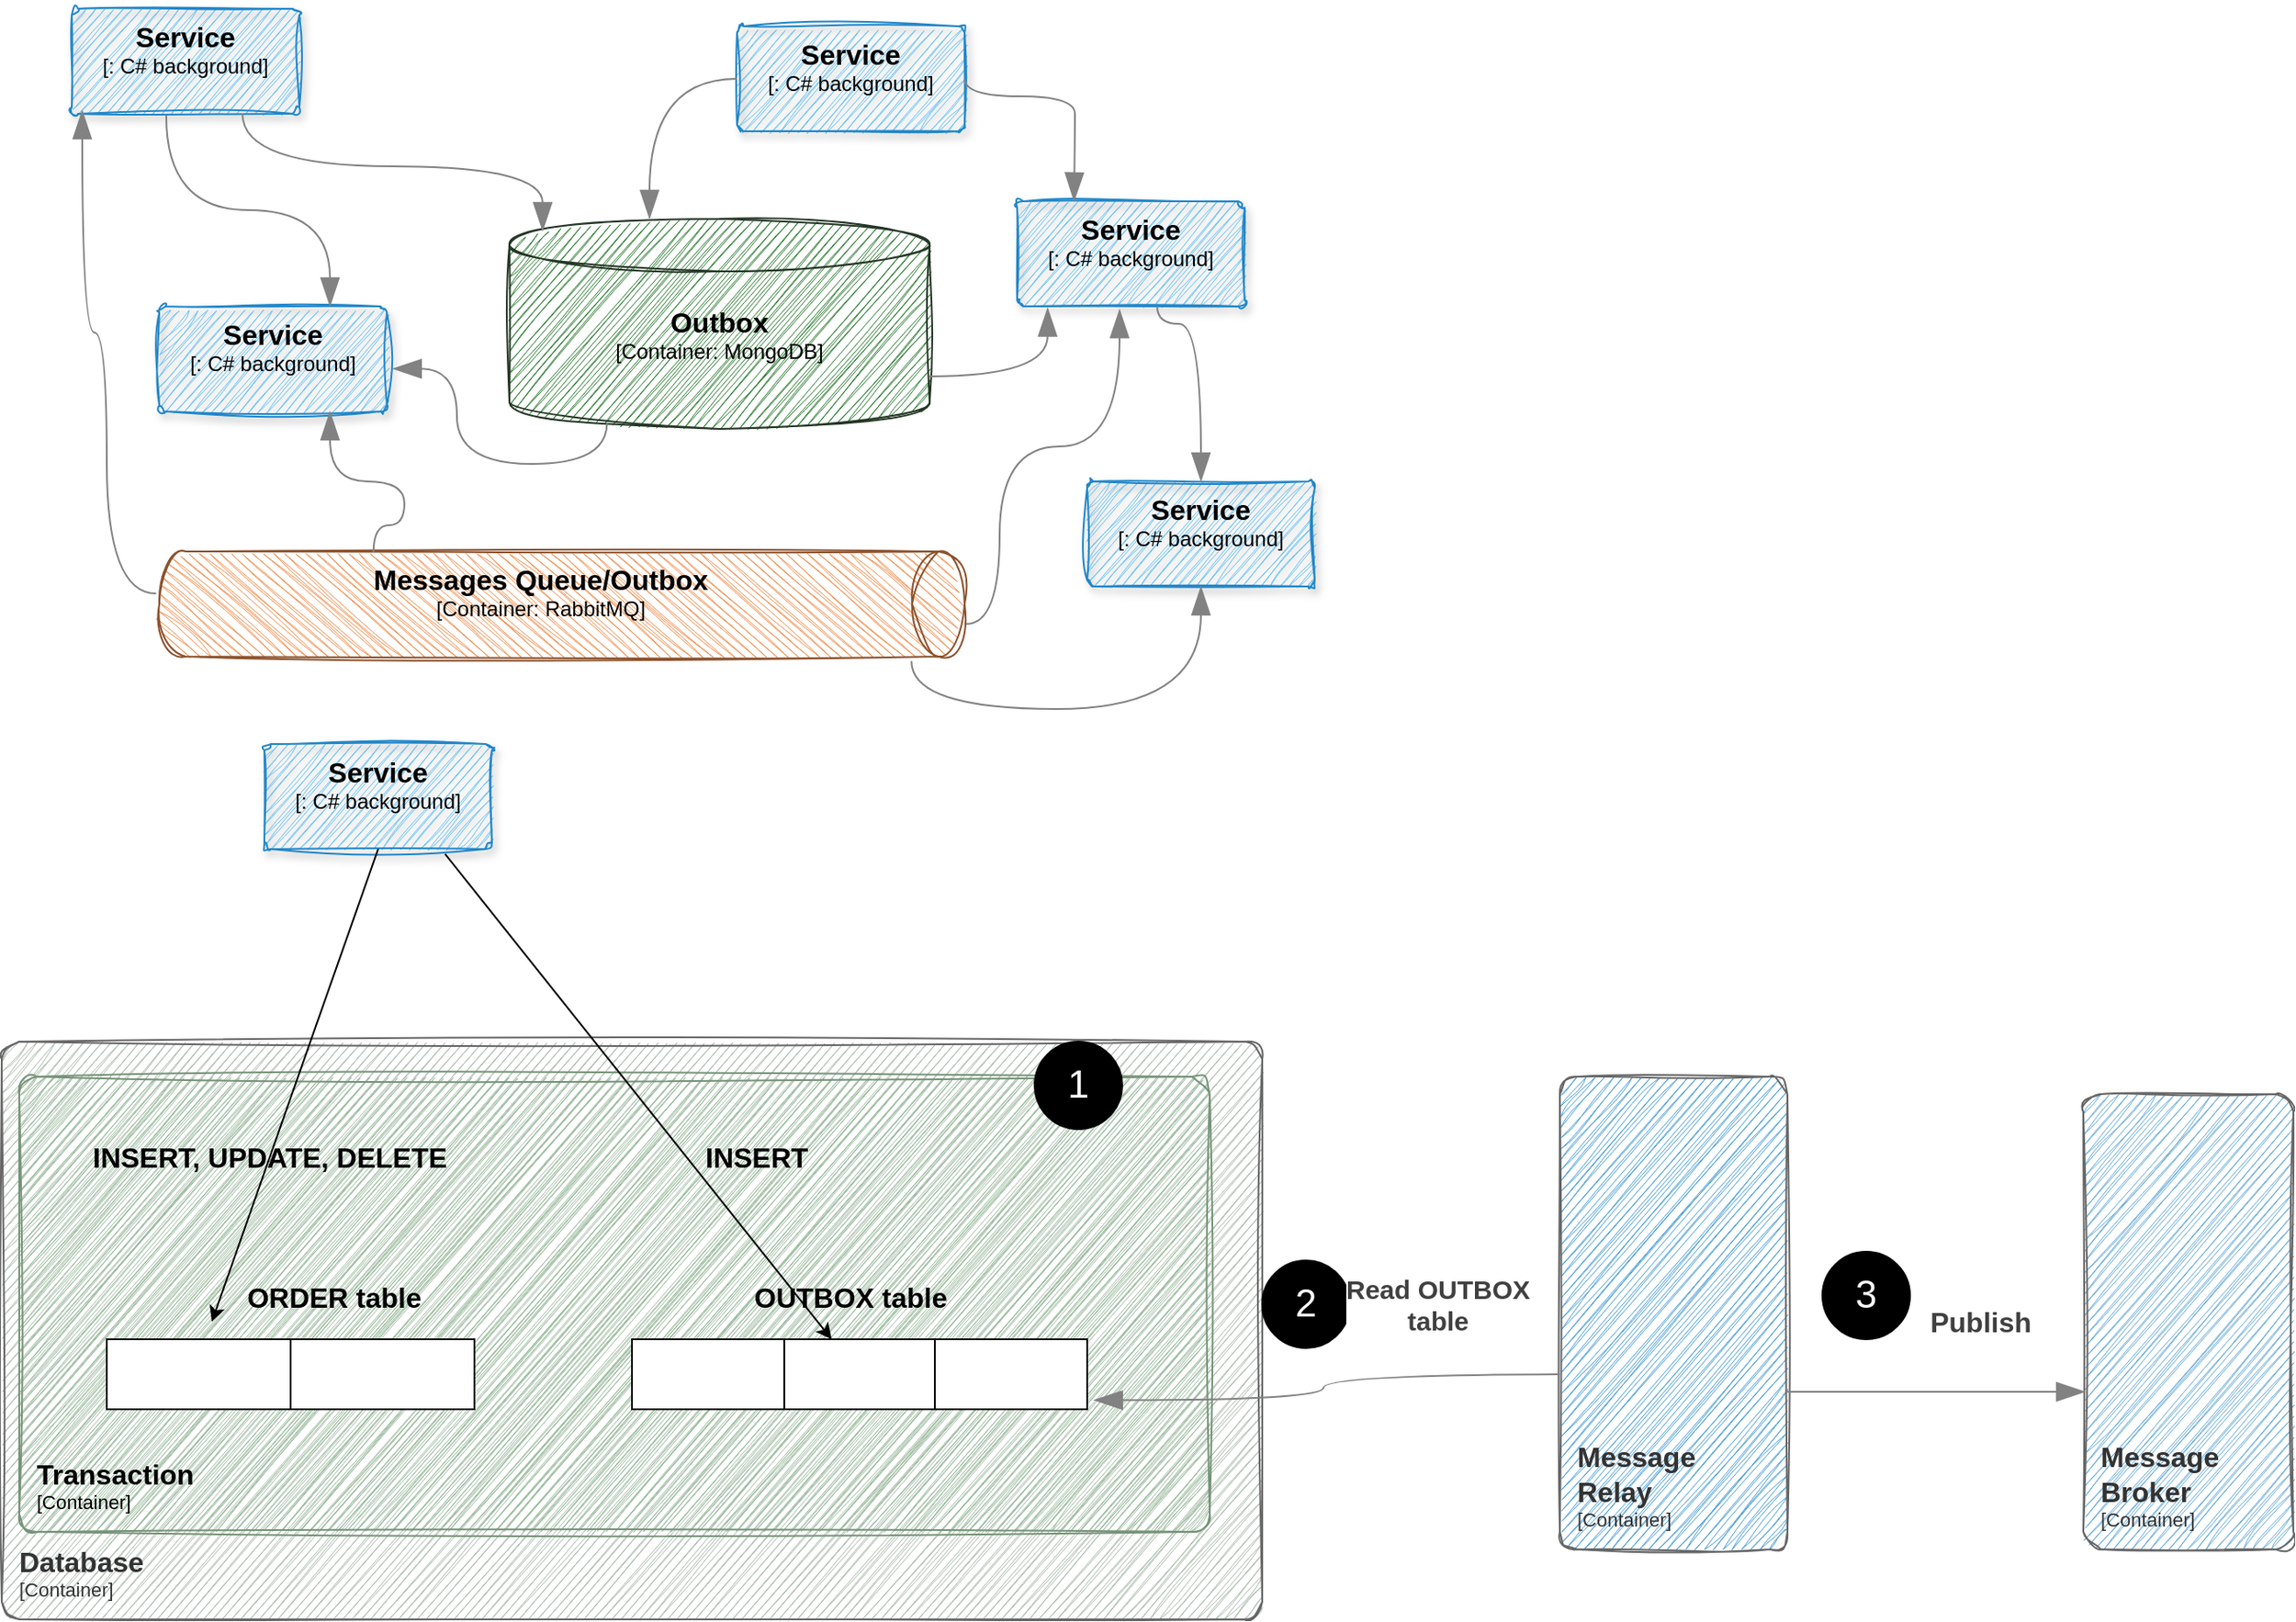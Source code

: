 <mxfile version="24.4.13" type="device">
  <diagram name="Page-1" id="jp84wiX7xe1HpqXk9hhP">
    <mxGraphModel dx="2435" dy="2863" grid="1" gridSize="10" guides="1" tooltips="1" connect="1" arrows="1" fold="1" page="1" pageScale="1" pageWidth="850" pageHeight="1100" math="0" shadow="0">
      <root>
        <mxCell id="0" />
        <mxCell id="1" parent="0" />
        <object placeholders="1" c4Name="Messages Queue/Outbox" c4Type="Container" c4Technology="RabbitMQ" c4Description="" label="&lt;font style=&quot;font-size: 16px&quot;&gt;&lt;b&gt;%c4Name%&lt;/b&gt;&lt;/font&gt;&lt;div&gt;[%c4Type%:&amp;nbsp;%c4Technology%]&lt;/div&gt;&lt;br&gt;&lt;div&gt;&lt;font style=&quot;font-size: 11px&quot;&gt;&lt;font&gt;%c4Description%&lt;/font&gt;&lt;/font&gt;&lt;/div&gt;" id="cbHOGmEnmN4e4WHKEx2--1">
          <mxCell style="shape=cylinder3;size=15;direction=south;whiteSpace=wrap;html=1;boundedLbl=1;rounded=0;labelBackgroundColor=none;fillColor=#ef8e4e;fontSize=12;fontColor=#000000;align=center;strokeColor=#8b522d;metaEdit=1;points=[[0.5,0,0],[1,0.25,0],[1,0.5,0],[1,0.75,0],[0.5,1,0],[0,0.75,0],[0,0.5,0],[0,0.25,0]];resizable=1;sketch=1;curveFitting=1;jiggle=2;" vertex="1" parent="1">
            <mxGeometry x="100" y="580" width="460" height="60" as="geometry" />
          </mxCell>
        </object>
        <object placeholders="1" c4Name="Service" c4Type="" c4Technology="C# background" c4Description="" label="&lt;font style=&quot;font-size: 16px&quot;&gt;&lt;b&gt;%c4Name%&lt;/b&gt;&lt;/font&gt;&lt;div&gt;[%c4Type%: %c4Technology%]&lt;/div&gt;&lt;br&gt;&lt;div&gt;&lt;font style=&quot;font-size: 11px&quot;&gt;%c4Description%&lt;/font&gt;&lt;/div&gt;" id="cbHOGmEnmN4e4WHKEx2--2">
          <mxCell style="rounded=1;whiteSpace=wrap;html=1;labelBackgroundColor=none;fillColor=#63BEF2;fontColor=#000000;align=center;arcSize=6;strokeColor=#2086C9;metaEdit=1;resizable=1;points=[[0.25,0,0],[0.5,0,0],[0.75,0,0],[1,0.25,0],[1,0.5,0],[1,0.75,0],[0.75,1,0],[0.5,1,0],[0.25,1,0],[0,0.75,0],[0,0.5,0],[0,0.25,0]];sketch=1;curveFitting=1;jiggle=2;shadow=1;" vertex="1" parent="1">
            <mxGeometry x="50" y="270" width="130" height="60" as="geometry" />
          </mxCell>
        </object>
        <object placeholders="1" c4Name="Service" c4Type="" c4Technology="C# background" c4Description="" label="&lt;font style=&quot;font-size: 16px&quot;&gt;&lt;b&gt;%c4Name%&lt;/b&gt;&lt;/font&gt;&lt;div&gt;[%c4Type%: %c4Technology%]&lt;/div&gt;&lt;br&gt;&lt;div&gt;&lt;font style=&quot;font-size: 11px&quot;&gt;%c4Description%&lt;/font&gt;&lt;/div&gt;" id="cbHOGmEnmN4e4WHKEx2--3">
          <mxCell style="rounded=1;whiteSpace=wrap;html=1;labelBackgroundColor=none;fillColor=#63BEF2;fontColor=#000000;align=center;arcSize=6;strokeColor=#2086C9;metaEdit=1;resizable=1;points=[[0.25,0,0],[0.5,0,0],[0.75,0,0],[1,0.25,0],[1,0.5,0],[1,0.75,0],[0.75,1,0],[0.5,1,0],[0.25,1,0],[0,0.75,0],[0,0.5,0],[0,0.25,0]];sketch=1;curveFitting=1;jiggle=2;shadow=1;" vertex="1" parent="1">
            <mxGeometry x="630" y="540" width="130" height="60" as="geometry" />
          </mxCell>
        </object>
        <object placeholders="1" c4Name="Service" c4Type="" c4Technology="C# background" c4Description="" label="&lt;font style=&quot;font-size: 16px&quot;&gt;&lt;b&gt;%c4Name%&lt;/b&gt;&lt;/font&gt;&lt;div&gt;[%c4Type%: %c4Technology%]&lt;/div&gt;&lt;br&gt;&lt;div&gt;&lt;font style=&quot;font-size: 11px&quot;&gt;%c4Description%&lt;/font&gt;&lt;/div&gt;" id="cbHOGmEnmN4e4WHKEx2--4">
          <mxCell style="rounded=1;whiteSpace=wrap;html=1;labelBackgroundColor=none;fillColor=#63BEF2;fontColor=#000000;align=center;arcSize=6;strokeColor=#2086C9;metaEdit=1;resizable=1;points=[[0.25,0,0],[0.5,0,0],[0.75,0,0],[1,0.25,0],[1,0.5,0],[1,0.75,0],[0.75,1,0],[0.5,1,0],[0.25,1,0],[0,0.75,0],[0,0.5,0],[0,0.25,0]];sketch=1;curveFitting=1;jiggle=2;shadow=1;" vertex="1" parent="1">
            <mxGeometry x="100" y="440" width="130" height="60" as="geometry" />
          </mxCell>
        </object>
        <object placeholders="1" c4Name="Service" c4Type="" c4Technology="C# background" c4Description="" label="&lt;font style=&quot;font-size: 16px&quot;&gt;&lt;b&gt;%c4Name%&lt;/b&gt;&lt;/font&gt;&lt;div&gt;[%c4Type%: %c4Technology%]&lt;/div&gt;&lt;br&gt;&lt;div&gt;&lt;font style=&quot;font-size: 11px&quot;&gt;%c4Description%&lt;/font&gt;&lt;/div&gt;" id="cbHOGmEnmN4e4WHKEx2--5">
          <mxCell style="rounded=1;whiteSpace=wrap;html=1;labelBackgroundColor=none;fillColor=#63BEF2;fontColor=#000000;align=center;arcSize=6;strokeColor=#2086C9;metaEdit=1;resizable=1;points=[[0.25,0,0],[0.5,0,0],[0.75,0,0],[1,0.25,0],[1,0.5,0],[1,0.75,0],[0.75,1,0],[0.5,1,0],[0.25,1,0],[0,0.75,0],[0,0.5,0],[0,0.25,0]];sketch=1;curveFitting=1;jiggle=2;shadow=1;" vertex="1" parent="1">
            <mxGeometry x="430" y="280" width="130" height="60" as="geometry" />
          </mxCell>
        </object>
        <object placeholders="1" c4Name="Service" c4Type="" c4Technology="C# background" c4Description="" label="&lt;font style=&quot;font-size: 16px&quot;&gt;&lt;b&gt;%c4Name%&lt;/b&gt;&lt;/font&gt;&lt;div&gt;[%c4Type%: %c4Technology%]&lt;/div&gt;&lt;br&gt;&lt;div&gt;&lt;font style=&quot;font-size: 11px&quot;&gt;%c4Description%&lt;/font&gt;&lt;/div&gt;" id="cbHOGmEnmN4e4WHKEx2--7">
          <mxCell style="rounded=1;whiteSpace=wrap;html=1;labelBackgroundColor=none;fillColor=#63BEF2;fontColor=#000000;align=center;arcSize=6;strokeColor=#2086C9;metaEdit=1;resizable=1;points=[[0.25,0,0],[0.5,0,0],[0.75,0,0],[1,0.25,0],[1,0.5,0],[1,0.75,0],[0.75,1,0],[0.5,1,0],[0.25,1,0],[0,0.75,0],[0,0.5,0],[0,0.25,0]];sketch=1;curveFitting=1;jiggle=2;shadow=1;" vertex="1" parent="1">
            <mxGeometry x="590" y="380" width="130" height="60" as="geometry" />
          </mxCell>
        </object>
        <object placeholders="1" c4Name="Outbox" c4Type="Container" c4Technology="MongoDB" c4Description="" label="&lt;font style=&quot;font-size: 16px&quot;&gt;&lt;b&gt;%c4Name%&lt;/b&gt;&lt;/font&gt;&lt;div&gt;[%c4Type%:&amp;nbsp;%c4Technology%]&lt;/div&gt;&lt;br&gt;&lt;div&gt;&lt;font style=&quot;font-size: 11px&quot;&gt;&lt;font&gt;%c4Description%&lt;/font&gt;&lt;/font&gt;&lt;/div&gt;" id="cbHOGmEnmN4e4WHKEx2--8">
          <mxCell style="shape=cylinder3;size=15;whiteSpace=wrap;html=1;boundedLbl=1;rounded=0;labelBackgroundColor=none;fillColor=#2d7b33;fontSize=12;fontColor=#000000;align=center;strokeColor=#253726;metaEdit=1;points=[[0.5,0,0],[1,0.25,0],[1,0.5,0],[1,0.75,0],[0.5,1,0],[0,0.75,0],[0,0.5,0],[0,0.25,0]];resizable=0;sketch=1;curveFitting=1;jiggle=2;" vertex="1" parent="1">
            <mxGeometry x="300" y="390" width="240" height="120" as="geometry" />
          </mxCell>
        </object>
        <object placeholders="1" c4Type="Relationship" id="cbHOGmEnmN4e4WHKEx2--9">
          <mxCell style="endArrow=blockThin;html=1;fontSize=10;fontColor=#404040;strokeWidth=1;endFill=1;strokeColor=#828282;elbow=vertical;metaEdit=1;endSize=14;startSize=14;jumpStyle=arc;jumpSize=16;rounded=0;edgeStyle=orthogonalEdgeStyle;exitX=0.75;exitY=1;exitDx=0;exitDy=0;exitPerimeter=0;entryX=0.079;entryY=0.058;entryDx=0;entryDy=0;entryPerimeter=0;curved=1;" edge="1" parent="1" source="cbHOGmEnmN4e4WHKEx2--2" target="cbHOGmEnmN4e4WHKEx2--8">
            <mxGeometry width="240" relative="1" as="geometry">
              <mxPoint x="230" y="360" as="sourcePoint" />
              <mxPoint x="470" y="360" as="targetPoint" />
            </mxGeometry>
          </mxCell>
        </object>
        <object placeholders="1" c4Type="Relationship" id="cbHOGmEnmN4e4WHKEx2--10">
          <mxCell style="endArrow=blockThin;html=1;fontSize=10;fontColor=#404040;strokeWidth=1;endFill=1;strokeColor=#828282;elbow=vertical;metaEdit=1;endSize=14;startSize=14;jumpStyle=arc;jumpSize=16;rounded=0;edgeStyle=orthogonalEdgeStyle;exitX=0.415;exitY=1.017;exitDx=0;exitDy=0;exitPerimeter=0;entryX=0.75;entryY=0;entryDx=0;entryDy=0;entryPerimeter=0;curved=1;" edge="1" parent="1" source="cbHOGmEnmN4e4WHKEx2--2" target="cbHOGmEnmN4e4WHKEx2--4">
            <mxGeometry width="240" relative="1" as="geometry">
              <mxPoint x="158" y="340" as="sourcePoint" />
              <mxPoint x="329" y="407" as="targetPoint" />
            </mxGeometry>
          </mxCell>
        </object>
        <object placeholders="1" c4Type="Relationship" id="cbHOGmEnmN4e4WHKEx2--11">
          <mxCell style="endArrow=blockThin;html=1;fontSize=10;fontColor=#404040;strokeWidth=1;endFill=1;strokeColor=#828282;elbow=vertical;metaEdit=1;endSize=14;startSize=14;jumpStyle=arc;jumpSize=16;rounded=0;edgeStyle=orthogonalEdgeStyle;exitX=0;exitY=0.5;exitDx=0;exitDy=0;exitPerimeter=0;curved=1;" edge="1" parent="1" source="cbHOGmEnmN4e4WHKEx2--5" target="cbHOGmEnmN4e4WHKEx2--8">
            <mxGeometry width="240" relative="1" as="geometry">
              <mxPoint x="114" y="341" as="sourcePoint" />
              <mxPoint x="208" y="450" as="targetPoint" />
              <Array as="points">
                <mxPoint x="380" y="310" />
              </Array>
            </mxGeometry>
          </mxCell>
        </object>
        <object placeholders="1" c4Type="Relationship" id="cbHOGmEnmN4e4WHKEx2--12">
          <mxCell style="endArrow=blockThin;html=1;fontSize=10;fontColor=#404040;strokeWidth=1;endFill=1;strokeColor=#828282;elbow=vertical;metaEdit=1;endSize=14;startSize=14;jumpStyle=arc;jumpSize=16;rounded=0;edgeStyle=orthogonalEdgeStyle;exitX=1;exitY=0.5;exitDx=0;exitDy=0;exitPerimeter=0;curved=1;entryX=0.25;entryY=0;entryDx=0;entryDy=0;entryPerimeter=0;" edge="1" parent="1" source="cbHOGmEnmN4e4WHKEx2--5" target="cbHOGmEnmN4e4WHKEx2--7">
            <mxGeometry width="240" relative="1" as="geometry">
              <mxPoint x="440" y="320" as="sourcePoint" />
              <mxPoint x="390" y="400" as="targetPoint" />
              <Array as="points">
                <mxPoint x="560" y="320" />
                <mxPoint x="623" y="320" />
                <mxPoint x="623" y="340" />
              </Array>
            </mxGeometry>
          </mxCell>
        </object>
        <object placeholders="1" c4Type="Relationship" id="cbHOGmEnmN4e4WHKEx2--13">
          <mxCell style="endArrow=blockThin;html=1;fontSize=10;fontColor=#404040;strokeWidth=1;endFill=1;strokeColor=#828282;elbow=vertical;metaEdit=1;endSize=14;startSize=14;jumpStyle=arc;jumpSize=16;rounded=0;edgeStyle=orthogonalEdgeStyle;exitX=0.4;exitY=1.004;exitDx=0;exitDy=0;exitPerimeter=0;entryX=0.046;entryY=0.967;entryDx=0;entryDy=0;entryPerimeter=0;curved=1;" edge="1" parent="1" source="cbHOGmEnmN4e4WHKEx2--1" target="cbHOGmEnmN4e4WHKEx2--2">
            <mxGeometry width="240" relative="1" as="geometry">
              <mxPoint x="114" y="341" as="sourcePoint" />
              <mxPoint x="208" y="450" as="targetPoint" />
              <Array as="points">
                <mxPoint x="70" y="604" />
                <mxPoint x="70" y="455" />
                <mxPoint x="56" y="455" />
              </Array>
            </mxGeometry>
          </mxCell>
        </object>
        <object placeholders="1" c4Type="Relationship" id="cbHOGmEnmN4e4WHKEx2--14">
          <mxCell style="endArrow=blockThin;html=1;fontSize=10;fontColor=#404040;strokeWidth=1;endFill=1;strokeColor=#828282;elbow=vertical;metaEdit=1;endSize=14;startSize=14;jumpStyle=arc;jumpSize=16;rounded=0;edgeStyle=orthogonalEdgeStyle;entryX=0.134;entryY=1.013;entryDx=0;entryDy=0;entryPerimeter=0;curved=1;exitX=1;exitY=0.75;exitDx=0;exitDy=0;exitPerimeter=0;" edge="1" parent="1" source="cbHOGmEnmN4e4WHKEx2--8" target="cbHOGmEnmN4e4WHKEx2--7">
            <mxGeometry width="240" relative="1" as="geometry">
              <mxPoint x="570" y="610" as="sourcePoint" />
              <mxPoint x="66" y="338" as="targetPoint" />
              <Array as="points">
                <mxPoint x="607" y="480" />
              </Array>
            </mxGeometry>
          </mxCell>
        </object>
        <object placeholders="1" c4Type="Relationship" id="cbHOGmEnmN4e4WHKEx2--15">
          <mxCell style="endArrow=blockThin;html=1;fontSize=10;fontColor=#404040;strokeWidth=1;endFill=1;strokeColor=#828282;elbow=vertical;metaEdit=1;endSize=14;startSize=14;jumpStyle=arc;jumpSize=16;rounded=0;edgeStyle=orthogonalEdgeStyle;exitX=1;exitY=0.5;exitDx=0;exitDy=0;exitPerimeter=0;curved=1;" edge="1" parent="1" target="cbHOGmEnmN4e4WHKEx2--3">
            <mxGeometry width="240" relative="1" as="geometry">
              <mxPoint x="670" y="440" as="sourcePoint" />
              <mxPoint x="733" y="510" as="targetPoint" />
              <Array as="points">
                <mxPoint x="670" y="450" />
                <mxPoint x="695" y="450" />
              </Array>
            </mxGeometry>
          </mxCell>
        </object>
        <object placeholders="1" c4Type="Relationship" id="cbHOGmEnmN4e4WHKEx2--16">
          <mxCell style="endArrow=blockThin;html=1;fontSize=10;fontColor=#404040;strokeWidth=1;endFill=1;strokeColor=#828282;elbow=vertical;metaEdit=1;endSize=14;startSize=14;jumpStyle=arc;jumpSize=16;rounded=0;edgeStyle=orthogonalEdgeStyle;entryX=0.5;entryY=1;entryDx=0;entryDy=0;entryPerimeter=0;curved=1;exitX=1.043;exitY=0.066;exitDx=0;exitDy=0;exitPerimeter=0;" edge="1" parent="1" source="cbHOGmEnmN4e4WHKEx2--1" target="cbHOGmEnmN4e4WHKEx2--3">
            <mxGeometry width="240" relative="1" as="geometry">
              <mxPoint x="552" y="818" as="sourcePoint" />
              <mxPoint x="630" y="650" as="targetPoint" />
              <Array as="points">
                <mxPoint x="530" y="670" />
                <mxPoint x="695" y="670" />
              </Array>
            </mxGeometry>
          </mxCell>
        </object>
        <object placeholders="1" c4Type="Relationship" id="cbHOGmEnmN4e4WHKEx2--17">
          <mxCell style="endArrow=blockThin;html=1;fontSize=10;fontColor=#404040;strokeWidth=1;endFill=1;strokeColor=#828282;elbow=vertical;metaEdit=1;endSize=14;startSize=14;jumpStyle=arc;jumpSize=16;rounded=0;edgeStyle=orthogonalEdgeStyle;entryX=0.45;entryY=1.028;entryDx=0;entryDy=0;entryPerimeter=0;curved=1;exitX=0.69;exitY=-0.002;exitDx=0;exitDy=0;exitPerimeter=0;" edge="1" parent="1" source="cbHOGmEnmN4e4WHKEx2--1" target="cbHOGmEnmN4e4WHKEx2--7">
            <mxGeometry width="240" relative="1" as="geometry">
              <mxPoint x="570" y="621" as="sourcePoint" />
              <mxPoint x="648" y="451" as="targetPoint" />
              <Array as="points">
                <mxPoint x="580" y="621" />
                <mxPoint x="580" y="520" />
                <mxPoint x="649" y="520" />
              </Array>
            </mxGeometry>
          </mxCell>
        </object>
        <object placeholders="1" c4Type="Relationship" id="cbHOGmEnmN4e4WHKEx2--18">
          <mxCell style="endArrow=blockThin;html=1;fontSize=10;fontColor=#404040;strokeWidth=1;endFill=1;strokeColor=#828282;elbow=vertical;metaEdit=1;endSize=14;startSize=14;jumpStyle=arc;jumpSize=16;rounded=0;edgeStyle=orthogonalEdgeStyle;entryX=0.75;entryY=1;entryDx=0;entryDy=0;entryPerimeter=0;curved=1;exitX=0.008;exitY=0.734;exitDx=0;exitDy=0;exitPerimeter=0;" edge="1" parent="1" source="cbHOGmEnmN4e4WHKEx2--1" target="cbHOGmEnmN4e4WHKEx2--4">
            <mxGeometry width="240" relative="1" as="geometry">
              <mxPoint x="260" y="565" as="sourcePoint" />
              <mxPoint x="327" y="526" as="targetPoint" />
              <Array as="points">
                <mxPoint x="222" y="565" />
                <mxPoint x="240" y="565" />
                <mxPoint x="240" y="540" />
                <mxPoint x="197" y="540" />
              </Array>
            </mxGeometry>
          </mxCell>
        </object>
        <object placeholders="1" c4Type="Relationship" id="cbHOGmEnmN4e4WHKEx2--19">
          <mxCell style="endArrow=blockThin;html=1;fontSize=10;fontColor=#404040;strokeWidth=1;endFill=1;strokeColor=#828282;elbow=vertical;metaEdit=1;endSize=14;startSize=14;jumpStyle=arc;jumpSize=16;rounded=0;edgeStyle=orthogonalEdgeStyle;exitX=0.232;exitY=0.973;exitDx=0;exitDy=0;exitPerimeter=0;curved=1;entryX=1.026;entryY=0.594;entryDx=0;entryDy=0;entryPerimeter=0;" edge="1" parent="1" source="cbHOGmEnmN4e4WHKEx2--8" target="cbHOGmEnmN4e4WHKEx2--4">
            <mxGeometry width="240" relative="1" as="geometry">
              <mxPoint x="320" y="480" as="sourcePoint" />
              <mxPoint x="270" y="560" as="targetPoint" />
              <Array as="points">
                <mxPoint x="356" y="530" />
                <mxPoint x="270" y="530" />
                <mxPoint x="270" y="476" />
              </Array>
            </mxGeometry>
          </mxCell>
        </object>
        <object placeholders="1" c4Name="Service" c4Type="" c4Technology="C# background" c4Description="" label="&lt;font style=&quot;font-size: 16px&quot;&gt;&lt;b&gt;%c4Name%&lt;/b&gt;&lt;/font&gt;&lt;div&gt;[%c4Type%: %c4Technology%]&lt;/div&gt;&lt;br&gt;&lt;div&gt;&lt;font style=&quot;font-size: 11px&quot;&gt;%c4Description%&lt;/font&gt;&lt;/div&gt;" id="cbHOGmEnmN4e4WHKEx2--20">
          <mxCell style="rounded=1;whiteSpace=wrap;html=1;labelBackgroundColor=none;fillColor=#63BEF2;fontColor=#000000;align=center;arcSize=6;strokeColor=#2086C9;metaEdit=1;resizable=1;points=[[0.25,0,0],[0.5,0,0],[0.75,0,0],[1,0.25,0],[1,0.5,0],[1,0.75,0],[0.75,1,0],[0.5,1,0],[0.25,1,0],[0,0.75,0],[0,0.5,0],[0,0.25,0]];sketch=1;curveFitting=1;jiggle=2;shadow=1;" vertex="1" parent="1">
            <mxGeometry x="160" y="690" width="130" height="60" as="geometry" />
          </mxCell>
        </object>
        <object placeholders="1" c4Name="Database" c4Type="ContainerScopeBoundary" c4Application="Container" label="&lt;font style=&quot;font-size: 16px&quot;&gt;&lt;b&gt;&lt;div style=&quot;text-align: left&quot;&gt;%c4Name%&lt;/div&gt;&lt;/b&gt;&lt;/font&gt;&lt;div style=&quot;text-align: left&quot;&gt;[%c4Application%]&lt;/div&gt;" id="cbHOGmEnmN4e4WHKEx2--21">
          <mxCell style="rounded=1;fontSize=11;whiteSpace=wrap;html=1;arcSize=20;fillColor=#a9bbaa;strokeColor=#666666;fontColor=#333333;labelBackgroundColor=none;align=left;verticalAlign=bottom;labelBorderColor=none;spacingTop=0;spacing=10;metaEdit=1;rotatable=0;perimeter=rectanglePerimeter;noLabel=0;labelPadding=0;allowArrows=0;connectable=0;expand=0;recursiveResize=0;editable=1;pointerEvents=0;absoluteArcSize=1;points=[[0.25,0,0],[0.5,0,0],[0.75,0,0],[1,0.25,0],[1,0.5,0],[1,0.75,0],[0.75,1,0],[0.5,1,0],[0.25,1,0],[0,0.75,0],[0,0.5,0],[0,0.25,0]];sketch=1;curveFitting=1;jiggle=2;" vertex="1" parent="1">
            <mxGeometry x="10" y="860" width="720" height="330" as="geometry" />
          </mxCell>
        </object>
        <object placeholders="1" c4Name="Transaction" c4Type="ContainerScopeBoundary" c4Application="Container" label="&lt;font style=&quot;font-size: 16px&quot;&gt;&lt;b&gt;&lt;div style=&quot;text-align: left&quot;&gt;%c4Name%&lt;/div&gt;&lt;/b&gt;&lt;/font&gt;&lt;div style=&quot;text-align: left&quot;&gt;[%c4Application%]&lt;/div&gt;" id="cbHOGmEnmN4e4WHKEx2--22">
          <mxCell style="rounded=1;fontSize=11;whiteSpace=wrap;html=1;arcSize=20;fillColor=#95bc98;strokeColor=#769378;labelBackgroundColor=none;align=left;verticalAlign=bottom;labelBorderColor=none;spacingTop=0;spacing=10;metaEdit=1;rotatable=0;perimeter=rectanglePerimeter;noLabel=0;labelPadding=0;allowArrows=0;connectable=0;expand=0;recursiveResize=0;editable=1;pointerEvents=0;absoluteArcSize=1;points=[[0.25,0,0],[0.5,0,0],[0.75,0,0],[1,0.25,0],[1,0.5,0],[1,0.75,0],[0.75,1,0],[0.5,1,0],[0.25,1,0],[0,0.75,0],[0,0.5,0],[0,0.25,0]];sketch=1;curveFitting=1;jiggle=2;" vertex="1" parent="1">
            <mxGeometry x="20" y="880" width="680" height="260" as="geometry" />
          </mxCell>
        </object>
        <object placeholders="1" c4Name="INSERT, UPDATE, DELETE" c4Type="ContainerScopeBoundary" c4Description="&#xa;" label="&lt;font style=&quot;font-size: 16px&quot;&gt;&lt;b&gt;&lt;div style=&quot;text-align: left&quot;&gt;%c4Name%&lt;/div&gt;&lt;/b&gt;&lt;/font&gt;&lt;div style=&quot;text-align: left&quot;&gt;%c4Description%&lt;/div&gt;" id="cbHOGmEnmN4e4WHKEx2--23">
          <mxCell style="text;html=1;strokeColor=none;fillColor=none;align=left;verticalAlign=top;whiteSpace=wrap;rounded=0;metaEdit=1;allowArrows=0;resizable=1;rotatable=0;connectable=0;recursiveResize=0;expand=0;pointerEvents=0;points=[[0.25,0,0],[0.5,0,0],[0.75,0,0],[1,0.25,0],[1,0.5,0],[1,0.75,0],[0.75,1,0],[0.5,1,0],[0.25,1,0],[0,0.75,0],[0,0.5,0],[0,0.25,0]];" vertex="1" parent="1">
            <mxGeometry x="60" y="910" width="260" height="40" as="geometry" />
          </mxCell>
        </object>
        <mxCell id="cbHOGmEnmN4e4WHKEx2--24" value="" style="shape=table;startSize=0;container=1;collapsible=0;childLayout=tableLayout;" vertex="1" parent="1">
          <mxGeometry x="70" y="1030" width="210" height="40" as="geometry" />
        </mxCell>
        <mxCell id="cbHOGmEnmN4e4WHKEx2--25" value="" style="shape=tableRow;horizontal=0;startSize=0;swimlaneHead=0;swimlaneBody=0;strokeColor=inherit;top=0;left=0;bottom=0;right=0;collapsible=0;dropTarget=0;fillColor=none;points=[[0,0.5],[1,0.5]];portConstraint=eastwest;" vertex="1" parent="cbHOGmEnmN4e4WHKEx2--24">
          <mxGeometry width="210" height="40" as="geometry" />
        </mxCell>
        <mxCell id="cbHOGmEnmN4e4WHKEx2--26" value="" style="shape=partialRectangle;html=1;whiteSpace=wrap;connectable=0;strokeColor=inherit;overflow=hidden;fillColor=none;top=0;left=0;bottom=0;right=0;pointerEvents=1;" vertex="1" parent="cbHOGmEnmN4e4WHKEx2--25">
          <mxGeometry width="105" height="40" as="geometry">
            <mxRectangle width="105" height="40" as="alternateBounds" />
          </mxGeometry>
        </mxCell>
        <mxCell id="cbHOGmEnmN4e4WHKEx2--27" value="" style="shape=partialRectangle;html=1;whiteSpace=wrap;connectable=0;strokeColor=inherit;overflow=hidden;fillColor=none;top=0;left=0;bottom=0;right=0;pointerEvents=1;" vertex="1" parent="cbHOGmEnmN4e4WHKEx2--25">
          <mxGeometry x="105" width="105" height="40" as="geometry">
            <mxRectangle width="105" height="40" as="alternateBounds" />
          </mxGeometry>
        </mxCell>
        <object placeholders="1" c4Name="OUTBOX table" c4Type="ContainerScopeBoundary" c4Description="&#xa;" label="&lt;font style=&quot;font-size: 16px&quot;&gt;&lt;b&gt;&lt;div style=&quot;&quot;&gt;%c4Name%&lt;/div&gt;&lt;/b&gt;&lt;/font&gt;&lt;div style=&quot;&quot;&gt;%c4Description%&lt;/div&gt;" id="cbHOGmEnmN4e4WHKEx2--28">
          <mxCell style="text;html=1;strokeColor=none;fillColor=none;align=center;verticalAlign=top;whiteSpace=wrap;rounded=0;metaEdit=1;allowArrows=0;resizable=1;rotatable=0;connectable=0;recursiveResize=0;expand=0;pointerEvents=0;points=[[0.25,0,0],[0.5,0,0],[0.75,0,0],[1,0.25,0],[1,0.5,0],[1,0.75,0],[0.75,1,0],[0.5,1,0],[0.25,1,0],[0,0.75,0],[0,0.5,0],[0,0.25,0]];" vertex="1" parent="1">
            <mxGeometry x="365" y="990" width="260" height="40" as="geometry" />
          </mxCell>
        </object>
        <mxCell id="cbHOGmEnmN4e4WHKEx2--29" value="" style="endArrow=classic;html=1;rounded=0;exitX=0.5;exitY=1;exitDx=0;exitDy=0;exitPerimeter=0;" edge="1" parent="1" source="cbHOGmEnmN4e4WHKEx2--20">
          <mxGeometry width="50" height="50" relative="1" as="geometry">
            <mxPoint x="430" y="780" as="sourcePoint" />
            <mxPoint x="130" y="1020" as="targetPoint" />
          </mxGeometry>
        </mxCell>
        <object placeholders="1" c4Name="INSERT" c4Type="ContainerScopeBoundary" c4Description="&#xa;" label="&lt;font style=&quot;font-size: 16px&quot;&gt;&lt;b&gt;&lt;div style=&quot;text-align: left&quot;&gt;%c4Name%&lt;/div&gt;&lt;/b&gt;&lt;/font&gt;&lt;div style=&quot;text-align: left&quot;&gt;%c4Description%&lt;/div&gt;" id="cbHOGmEnmN4e4WHKEx2--30">
          <mxCell style="text;html=1;strokeColor=none;fillColor=none;align=left;verticalAlign=top;whiteSpace=wrap;rounded=0;metaEdit=1;allowArrows=0;resizable=1;rotatable=0;connectable=0;recursiveResize=0;expand=0;pointerEvents=0;points=[[0.25,0,0],[0.5,0,0],[0.75,0,0],[1,0.25,0],[1,0.5,0],[1,0.75,0],[0.75,1,0],[0.5,1,0],[0.25,1,0],[0,0.75,0],[0,0.5,0],[0,0.25,0]];" vertex="1" parent="1">
            <mxGeometry x="410" y="910" width="100" height="40" as="geometry" />
          </mxCell>
        </object>
        <mxCell id="cbHOGmEnmN4e4WHKEx2--31" value="" style="shape=table;startSize=0;container=1;collapsible=0;childLayout=tableLayout;" vertex="1" parent="1">
          <mxGeometry x="370" y="1030" width="260" height="40" as="geometry" />
        </mxCell>
        <mxCell id="cbHOGmEnmN4e4WHKEx2--32" value="" style="shape=tableRow;horizontal=0;startSize=0;swimlaneHead=0;swimlaneBody=0;strokeColor=inherit;top=0;left=0;bottom=0;right=0;collapsible=0;dropTarget=0;fillColor=none;points=[[0,0.5],[1,0.5]];portConstraint=eastwest;" vertex="1" parent="cbHOGmEnmN4e4WHKEx2--31">
          <mxGeometry width="260" height="40" as="geometry" />
        </mxCell>
        <mxCell id="cbHOGmEnmN4e4WHKEx2--33" value="" style="shape=partialRectangle;html=1;whiteSpace=wrap;connectable=0;strokeColor=inherit;overflow=hidden;fillColor=none;top=0;left=0;bottom=0;right=0;pointerEvents=1;" vertex="1" parent="cbHOGmEnmN4e4WHKEx2--32">
          <mxGeometry width="87" height="40" as="geometry">
            <mxRectangle width="87" height="40" as="alternateBounds" />
          </mxGeometry>
        </mxCell>
        <mxCell id="cbHOGmEnmN4e4WHKEx2--34" value="" style="shape=partialRectangle;html=1;whiteSpace=wrap;connectable=0;strokeColor=inherit;overflow=hidden;fillColor=none;top=0;left=0;bottom=0;right=0;pointerEvents=1;" vertex="1" parent="cbHOGmEnmN4e4WHKEx2--32">
          <mxGeometry x="87" width="86" height="40" as="geometry">
            <mxRectangle width="86" height="40" as="alternateBounds" />
          </mxGeometry>
        </mxCell>
        <mxCell id="cbHOGmEnmN4e4WHKEx2--35" value="" style="shape=partialRectangle;html=1;whiteSpace=wrap;connectable=0;strokeColor=inherit;overflow=hidden;fillColor=none;top=0;left=0;bottom=0;right=0;pointerEvents=1;" vertex="1" parent="cbHOGmEnmN4e4WHKEx2--32">
          <mxGeometry x="173" width="87" height="40" as="geometry">
            <mxRectangle width="87" height="40" as="alternateBounds" />
          </mxGeometry>
        </mxCell>
        <object placeholders="1" c4Name="ORDER table" c4Type="ContainerScopeBoundary" c4Description="&#xa;" label="&lt;font style=&quot;font-size: 16px&quot;&gt;&lt;b&gt;&lt;div style=&quot;&quot;&gt;%c4Name%&lt;/div&gt;&lt;/b&gt;&lt;/font&gt;&lt;div style=&quot;&quot;&gt;%c4Description%&lt;/div&gt;" id="cbHOGmEnmN4e4WHKEx2--36">
          <mxCell style="text;html=1;strokeColor=none;fillColor=none;align=center;verticalAlign=top;whiteSpace=wrap;rounded=0;metaEdit=1;allowArrows=0;resizable=1;rotatable=0;connectable=0;recursiveResize=0;expand=0;pointerEvents=0;points=[[0.25,0,0],[0.5,0,0],[0.75,0,0],[1,0.25,0],[1,0.5,0],[1,0.75,0],[0.75,1,0],[0.5,1,0],[0.25,1,0],[0,0.75,0],[0,0.5,0],[0,0.25,0]];" vertex="1" parent="1">
            <mxGeometry x="70" y="990" width="260" height="40" as="geometry" />
          </mxCell>
        </object>
        <mxCell id="cbHOGmEnmN4e4WHKEx2--37" value="" style="endArrow=classic;html=1;rounded=0;exitX=0.794;exitY=1.046;exitDx=0;exitDy=0;exitPerimeter=0;" edge="1" parent="1" source="cbHOGmEnmN4e4WHKEx2--20" target="cbHOGmEnmN4e4WHKEx2--32">
          <mxGeometry width="50" height="50" relative="1" as="geometry">
            <mxPoint x="235" y="760" as="sourcePoint" />
            <mxPoint x="140" y="1030" as="targetPoint" />
          </mxGeometry>
        </mxCell>
        <mxCell id="cbHOGmEnmN4e4WHKEx2--39" value="1" style="ellipse;whiteSpace=wrap;html=1;aspect=fixed;fillColor=#000000;fontColor=#ffffff;fontSize=22;" vertex="1" parent="1">
          <mxGeometry x="600" y="860" width="50" height="50" as="geometry" />
        </mxCell>
        <object placeholders="1" c4Name="Message&#xa;Relay" c4Type="ContainerScopeBoundary" c4Application="Container" label="&lt;font style=&quot;font-size: 16px&quot;&gt;&lt;b&gt;&lt;div style=&quot;text-align: left&quot;&gt;%c4Name%&lt;/div&gt;&lt;/b&gt;&lt;/font&gt;&lt;div style=&quot;text-align: left&quot;&gt;[%c4Application%]&lt;/div&gt;" id="cbHOGmEnmN4e4WHKEx2--41">
          <mxCell style="rounded=1;fontSize=11;whiteSpace=wrap;html=1;arcSize=20;fillColor=#499dd4;strokeColor=#666666;fontColor=#333333;labelBackgroundColor=none;align=left;verticalAlign=bottom;labelBorderColor=none;spacingTop=0;spacing=10;metaEdit=1;rotatable=0;perimeter=rectanglePerimeter;noLabel=0;labelPadding=0;allowArrows=0;connectable=0;expand=0;recursiveResize=0;editable=1;pointerEvents=0;absoluteArcSize=1;points=[[0.25,0,0],[0.5,0,0],[0.75,0,0],[1,0.25,0],[1,0.5,0],[1,0.75,0],[0.75,1,0],[0.5,1,0],[0.25,1,0],[0,0.75,0],[0,0.5,0],[0,0.25,0]];sketch=1;curveFitting=1;jiggle=2;" vertex="1" parent="1">
            <mxGeometry x="900" y="880" width="130" height="270" as="geometry" />
          </mxCell>
        </object>
        <object placeholders="1" c4Name="Message&#xa;Broker" c4Type="ContainerScopeBoundary" c4Application="Container" label="&lt;font style=&quot;font-size: 16px&quot;&gt;&lt;b&gt;&lt;div style=&quot;text-align: left&quot;&gt;%c4Name%&lt;/div&gt;&lt;/b&gt;&lt;/font&gt;&lt;div style=&quot;text-align: left&quot;&gt;[%c4Application%]&lt;/div&gt;" id="cbHOGmEnmN4e4WHKEx2--42">
          <mxCell style="rounded=1;fontSize=11;whiteSpace=wrap;html=1;arcSize=20;fillColor=#65a9d5;strokeColor=#666666;fontColor=#333333;labelBackgroundColor=none;align=left;verticalAlign=bottom;labelBorderColor=none;spacingTop=0;spacing=10;metaEdit=1;rotatable=0;perimeter=rectanglePerimeter;noLabel=0;labelPadding=0;allowArrows=0;connectable=0;expand=0;recursiveResize=0;editable=1;pointerEvents=0;absoluteArcSize=1;points=[[0.25,0,0],[0.5,0,0],[0.75,0,0],[1,0.25,0],[1,0.5,0],[1,0.75,0],[0.75,1,0],[0.5,1,0],[0.25,1,0],[0,0.75,0],[0,0.5,0],[0,0.25,0]];sketch=1;curveFitting=1;jiggle=2;" vertex="1" parent="1">
            <mxGeometry x="1199" y="890" width="120" height="260" as="geometry" />
          </mxCell>
        </object>
        <mxCell id="cbHOGmEnmN4e4WHKEx2--44" value="2" style="ellipse;whiteSpace=wrap;html=1;aspect=fixed;fillColor=#000000;fontColor=#ffffff;fontSize=22;" vertex="1" parent="1">
          <mxGeometry x="730" y="985" width="50" height="50" as="geometry" />
        </mxCell>
        <mxCell id="cbHOGmEnmN4e4WHKEx2--45" value="3" style="ellipse;whiteSpace=wrap;html=1;aspect=fixed;fillColor=#000000;fontColor=#ffffff;fontSize=22;" vertex="1" parent="1">
          <mxGeometry x="1050" y="980" width="50" height="50" as="geometry" />
        </mxCell>
        <object placeholders="1" c4Type="Relationship" c4Description="Read OUTBOX&#xa;table" label="&lt;div style=&quot;text-align: left; font-size: 15px;&quot;&gt;&lt;div style=&quot;text-align: center; font-size: 15px;&quot;&gt;&lt;b style=&quot;font-size: 15px;&quot;&gt;%c4Description%&lt;/b&gt;&lt;/div&gt;&lt;/div&gt;" id="cbHOGmEnmN4e4WHKEx2--47">
          <mxCell style="endArrow=blockThin;html=1;fontSize=15;fontColor=#404040;strokeWidth=1;endFill=1;strokeColor=#828282;elbow=vertical;metaEdit=1;endSize=14;startSize=14;jumpStyle=arc;jumpSize=16;rounded=0;edgeStyle=orthogonalEdgeStyle;entryX=1.015;entryY=0.869;entryDx=0;entryDy=0;entryPerimeter=0;curved=1;" edge="1" parent="1" target="cbHOGmEnmN4e4WHKEx2--32">
            <mxGeometry x="-0.502" y="-40" width="240" relative="1" as="geometry">
              <mxPoint x="900" y="1050" as="sourcePoint" />
              <mxPoint x="580" y="930" as="targetPoint" />
              <mxPoint as="offset" />
            </mxGeometry>
          </mxCell>
        </object>
        <object placeholders="1" c4Type="Relationship" c4Description="Publish" label="&lt;div style=&quot;text-align: left; font-size: 16px;&quot;&gt;&lt;div style=&quot;text-align: center; font-size: 16px;&quot;&gt;&lt;b style=&quot;font-size: 16px;&quot;&gt;%c4Description%&lt;/b&gt;&lt;/div&gt;&lt;/div&gt;" id="cbHOGmEnmN4e4WHKEx2--48">
          <mxCell style="endArrow=blockThin;html=1;fontSize=16;fontColor=#404040;strokeWidth=1;endFill=1;strokeColor=#828282;elbow=vertical;metaEdit=1;endSize=14;startSize=14;jumpStyle=arc;jumpSize=16;rounded=0;edgeStyle=orthogonalEdgeStyle;curved=1;" edge="1" parent="1">
            <mxGeometry x="0.294" y="40" width="240" relative="1" as="geometry">
              <mxPoint x="1030" y="1060" as="sourcePoint" />
              <mxPoint x="1200" y="1060" as="targetPoint" />
              <mxPoint as="offset" />
            </mxGeometry>
          </mxCell>
        </object>
      </root>
    </mxGraphModel>
  </diagram>
</mxfile>
